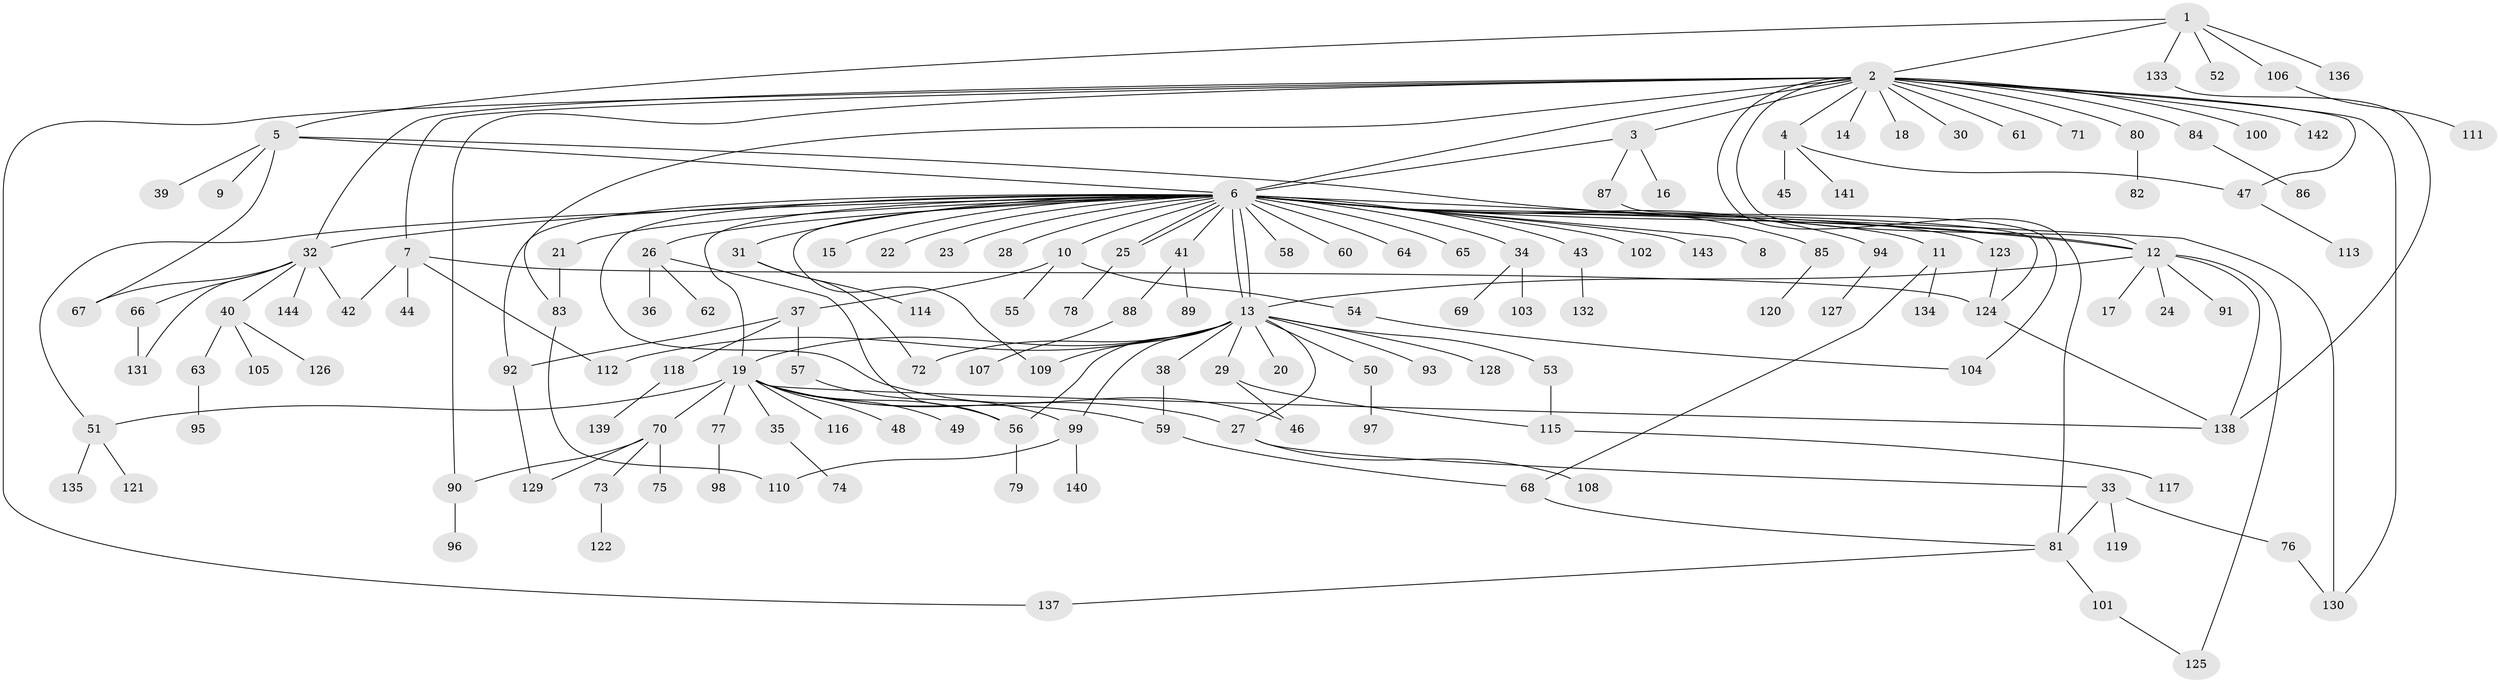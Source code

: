 // Generated by graph-tools (version 1.1) at 2025/49/03/09/25 03:49:46]
// undirected, 144 vertices, 185 edges
graph export_dot {
graph [start="1"]
  node [color=gray90,style=filled];
  1;
  2;
  3;
  4;
  5;
  6;
  7;
  8;
  9;
  10;
  11;
  12;
  13;
  14;
  15;
  16;
  17;
  18;
  19;
  20;
  21;
  22;
  23;
  24;
  25;
  26;
  27;
  28;
  29;
  30;
  31;
  32;
  33;
  34;
  35;
  36;
  37;
  38;
  39;
  40;
  41;
  42;
  43;
  44;
  45;
  46;
  47;
  48;
  49;
  50;
  51;
  52;
  53;
  54;
  55;
  56;
  57;
  58;
  59;
  60;
  61;
  62;
  63;
  64;
  65;
  66;
  67;
  68;
  69;
  70;
  71;
  72;
  73;
  74;
  75;
  76;
  77;
  78;
  79;
  80;
  81;
  82;
  83;
  84;
  85;
  86;
  87;
  88;
  89;
  90;
  91;
  92;
  93;
  94;
  95;
  96;
  97;
  98;
  99;
  100;
  101;
  102;
  103;
  104;
  105;
  106;
  107;
  108;
  109;
  110;
  111;
  112;
  113;
  114;
  115;
  116;
  117;
  118;
  119;
  120;
  121;
  122;
  123;
  124;
  125;
  126;
  127;
  128;
  129;
  130;
  131;
  132;
  133;
  134;
  135;
  136;
  137;
  138;
  139;
  140;
  141;
  142;
  143;
  144;
  1 -- 2;
  1 -- 5;
  1 -- 52;
  1 -- 106;
  1 -- 133;
  1 -- 136;
  2 -- 3;
  2 -- 4;
  2 -- 6;
  2 -- 7;
  2 -- 12;
  2 -- 14;
  2 -- 18;
  2 -- 30;
  2 -- 32;
  2 -- 47;
  2 -- 61;
  2 -- 71;
  2 -- 80;
  2 -- 81;
  2 -- 83;
  2 -- 84;
  2 -- 90;
  2 -- 100;
  2 -- 130;
  2 -- 137;
  2 -- 142;
  3 -- 6;
  3 -- 16;
  3 -- 87;
  4 -- 45;
  4 -- 47;
  4 -- 141;
  5 -- 6;
  5 -- 9;
  5 -- 12;
  5 -- 39;
  5 -- 67;
  6 -- 8;
  6 -- 10;
  6 -- 11;
  6 -- 12;
  6 -- 13;
  6 -- 13;
  6 -- 15;
  6 -- 19;
  6 -- 21;
  6 -- 22;
  6 -- 23;
  6 -- 25;
  6 -- 25;
  6 -- 26;
  6 -- 28;
  6 -- 31;
  6 -- 32;
  6 -- 34;
  6 -- 41;
  6 -- 43;
  6 -- 46;
  6 -- 51;
  6 -- 58;
  6 -- 60;
  6 -- 64;
  6 -- 65;
  6 -- 85;
  6 -- 92;
  6 -- 94;
  6 -- 102;
  6 -- 109;
  6 -- 123;
  6 -- 124;
  6 -- 130;
  6 -- 143;
  7 -- 42;
  7 -- 44;
  7 -- 112;
  7 -- 124;
  10 -- 37;
  10 -- 54;
  10 -- 55;
  11 -- 68;
  11 -- 134;
  12 -- 13;
  12 -- 17;
  12 -- 24;
  12 -- 91;
  12 -- 125;
  12 -- 138;
  13 -- 19;
  13 -- 20;
  13 -- 27;
  13 -- 29;
  13 -- 38;
  13 -- 50;
  13 -- 53;
  13 -- 56;
  13 -- 72;
  13 -- 93;
  13 -- 99;
  13 -- 109;
  13 -- 112;
  13 -- 128;
  19 -- 27;
  19 -- 35;
  19 -- 48;
  19 -- 49;
  19 -- 51;
  19 -- 56;
  19 -- 59;
  19 -- 70;
  19 -- 77;
  19 -- 116;
  19 -- 138;
  21 -- 83;
  25 -- 78;
  26 -- 36;
  26 -- 56;
  26 -- 62;
  27 -- 33;
  27 -- 108;
  29 -- 46;
  29 -- 115;
  31 -- 72;
  31 -- 114;
  32 -- 40;
  32 -- 42;
  32 -- 66;
  32 -- 67;
  32 -- 131;
  32 -- 144;
  33 -- 76;
  33 -- 81;
  33 -- 119;
  34 -- 69;
  34 -- 103;
  35 -- 74;
  37 -- 57;
  37 -- 92;
  37 -- 118;
  38 -- 59;
  40 -- 63;
  40 -- 105;
  40 -- 126;
  41 -- 88;
  41 -- 89;
  43 -- 132;
  47 -- 113;
  50 -- 97;
  51 -- 121;
  51 -- 135;
  53 -- 115;
  54 -- 104;
  56 -- 79;
  57 -- 99;
  59 -- 68;
  63 -- 95;
  66 -- 131;
  68 -- 81;
  70 -- 73;
  70 -- 75;
  70 -- 90;
  70 -- 129;
  73 -- 122;
  76 -- 130;
  77 -- 98;
  80 -- 82;
  81 -- 101;
  81 -- 137;
  83 -- 110;
  84 -- 86;
  85 -- 120;
  87 -- 104;
  88 -- 107;
  90 -- 96;
  92 -- 129;
  94 -- 127;
  99 -- 110;
  99 -- 140;
  101 -- 125;
  106 -- 111;
  115 -- 117;
  118 -- 139;
  123 -- 124;
  124 -- 138;
  133 -- 138;
}
